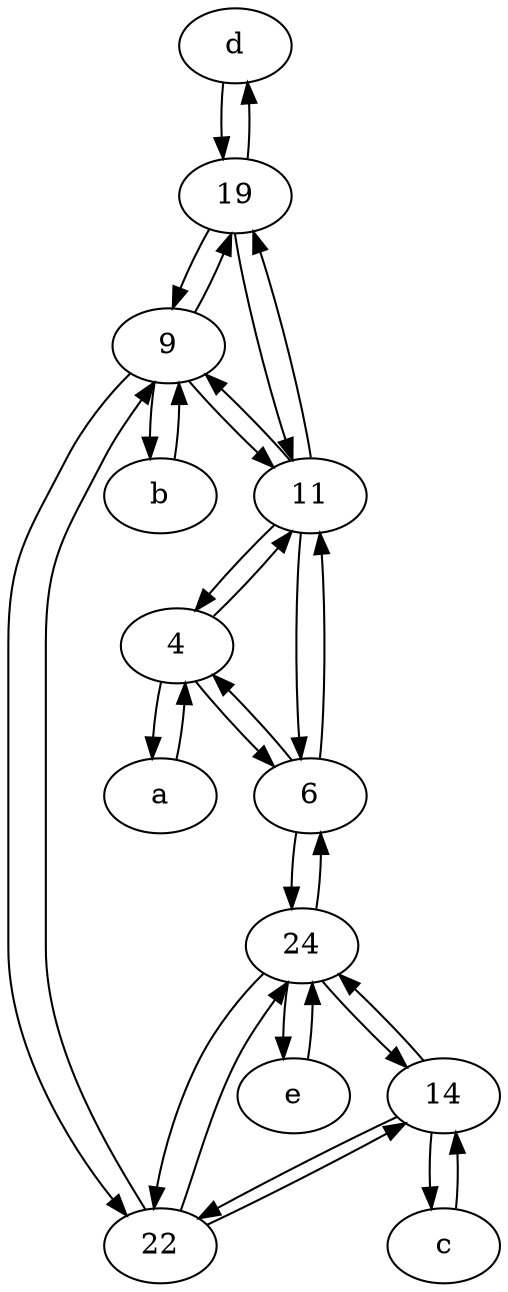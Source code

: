 digraph  {
	d [pos="20,30!"];
	19;
	24;
	6;
	11;
	a [pos="40,10!"];
	e [pos="30,50!"];
	4;
	9;
	22;
	c [pos="20,10!"];
	b [pos="50,20!"];
	14;
	9 -> b;
	a -> 4;
	d -> 19;
	24 -> e;
	19 -> 11;
	14 -> 24;
	c -> 14;
	22 -> 24;
	11 -> 9;
	4 -> a;
	22 -> 14;
	19 -> 9;
	19 -> d;
	b -> 9;
	9 -> 19;
	11 -> 19;
	14 -> c;
	6 -> 24;
	4 -> 11;
	24 -> 6;
	9 -> 11;
	22 -> 9;
	11 -> 6;
	9 -> 22;
	6 -> 4;
	24 -> 14;
	e -> 24;
	6 -> 11;
	24 -> 22;
	4 -> 6;
	14 -> 22;
	11 -> 4;

	}